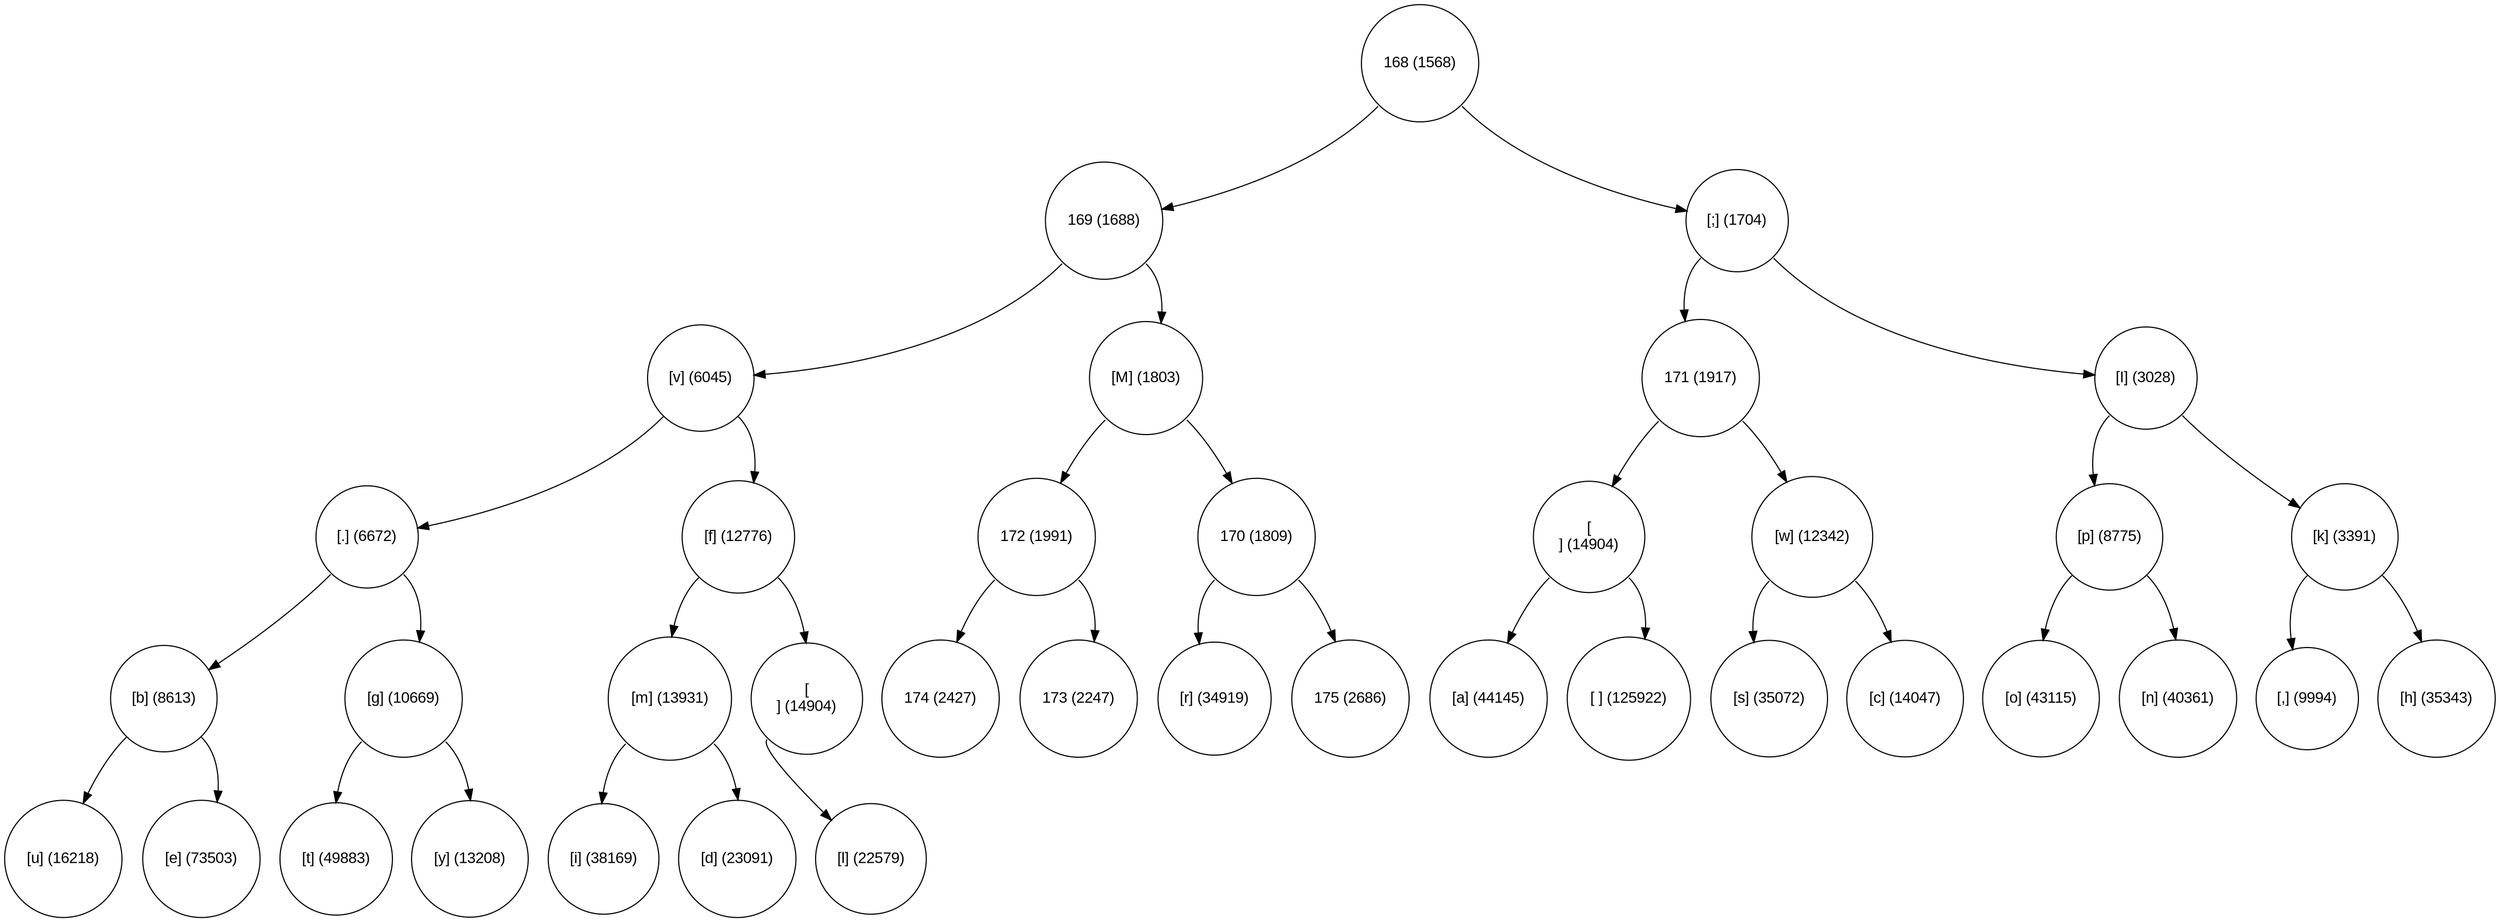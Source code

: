 digraph move_down {
	node [fontname="Arial", shape="circle", width=0.5]; 

	0 [label = "168 (1568)"];
	0:sw -> 1;
	1 [label = "169 (1688)"];
	1:sw -> 3;
	3 [label = "[v] (6045)"];
	3:sw -> 7;
	7 [label = "[.] (6672)"];
	7:sw -> 15;
	15 [label = "[b] (8613)"];
	15:sw -> 31;
	31 [label = "[u] (16218)"];
	15:se -> 32;
	32 [label = "[e] (73503)"];
	7:se -> 16;
	16 [label = "[g] (10669)"];
	16:sw -> 33;
	33 [label = "[t] (49883)"];
	16:se -> 34;
	34 [label = "[y] (13208)"];
	3:se -> 8;
	8 [label = "[f] (12776)"];
	8:sw -> 17;
	17 [label = "[m] (13931)"];
	17:sw -> 35;
	35 [label = "[i] (38169)"];
	17:se -> 36;
	36 [label = "[d] (23091)"];
	8:se -> 18;
	18 [label = "[
] (14904)"];
	18:sw -> 37;
	37 [label = "[l] (22579)"];
	1:se -> 4;
	4 [label = "[M] (1803)"];
	4:sw -> 9;
	9 [label = "172 (1991)"];
	9:sw -> 19;
	19 [label = "174 (2427)"];
	9:se -> 20;
	20 [label = "173 (2247)"];
	4:se -> 10;
	10 [label = "170 (1809)"];
	10:sw -> 21;
	21 [label = "[r] (34919)"];
	10:se -> 22;
	22 [label = "175 (2686)"];
	0:se -> 2;
	2 [label = "[;] (1704)"];
	2:sw -> 5;
	5 [label = "171 (1917)"];
	5:sw -> 11;
	11 [label = "[] (14904)"];
	11:sw -> 23;
	23 [label = "[a] (44145)"];
	11:se -> 24;
	24 [label = "[ ] (125922)"];
	5:se -> 12;
	12 [label = "[w] (12342)"];
	12:sw -> 25;
	25 [label = "[s] (35072)"];
	12:se -> 26;
	26 [label = "[c] (14047)"];
	2:se -> 6;
	6 [label = "[I] (3028)"];
	6:sw -> 13;
	13 [label = "[p] (8775)"];
	13:sw -> 27;
	27 [label = "[o] (43115)"];
	13:se -> 28;
	28 [label = "[n] (40361)"];
	6:se -> 14;
	14 [label = "[k] (3391)"];
	14:sw -> 29;
	29 [label = "[,] (9994)"];
	14:se -> 30;
	30 [label = "[h] (35343)"];
}
